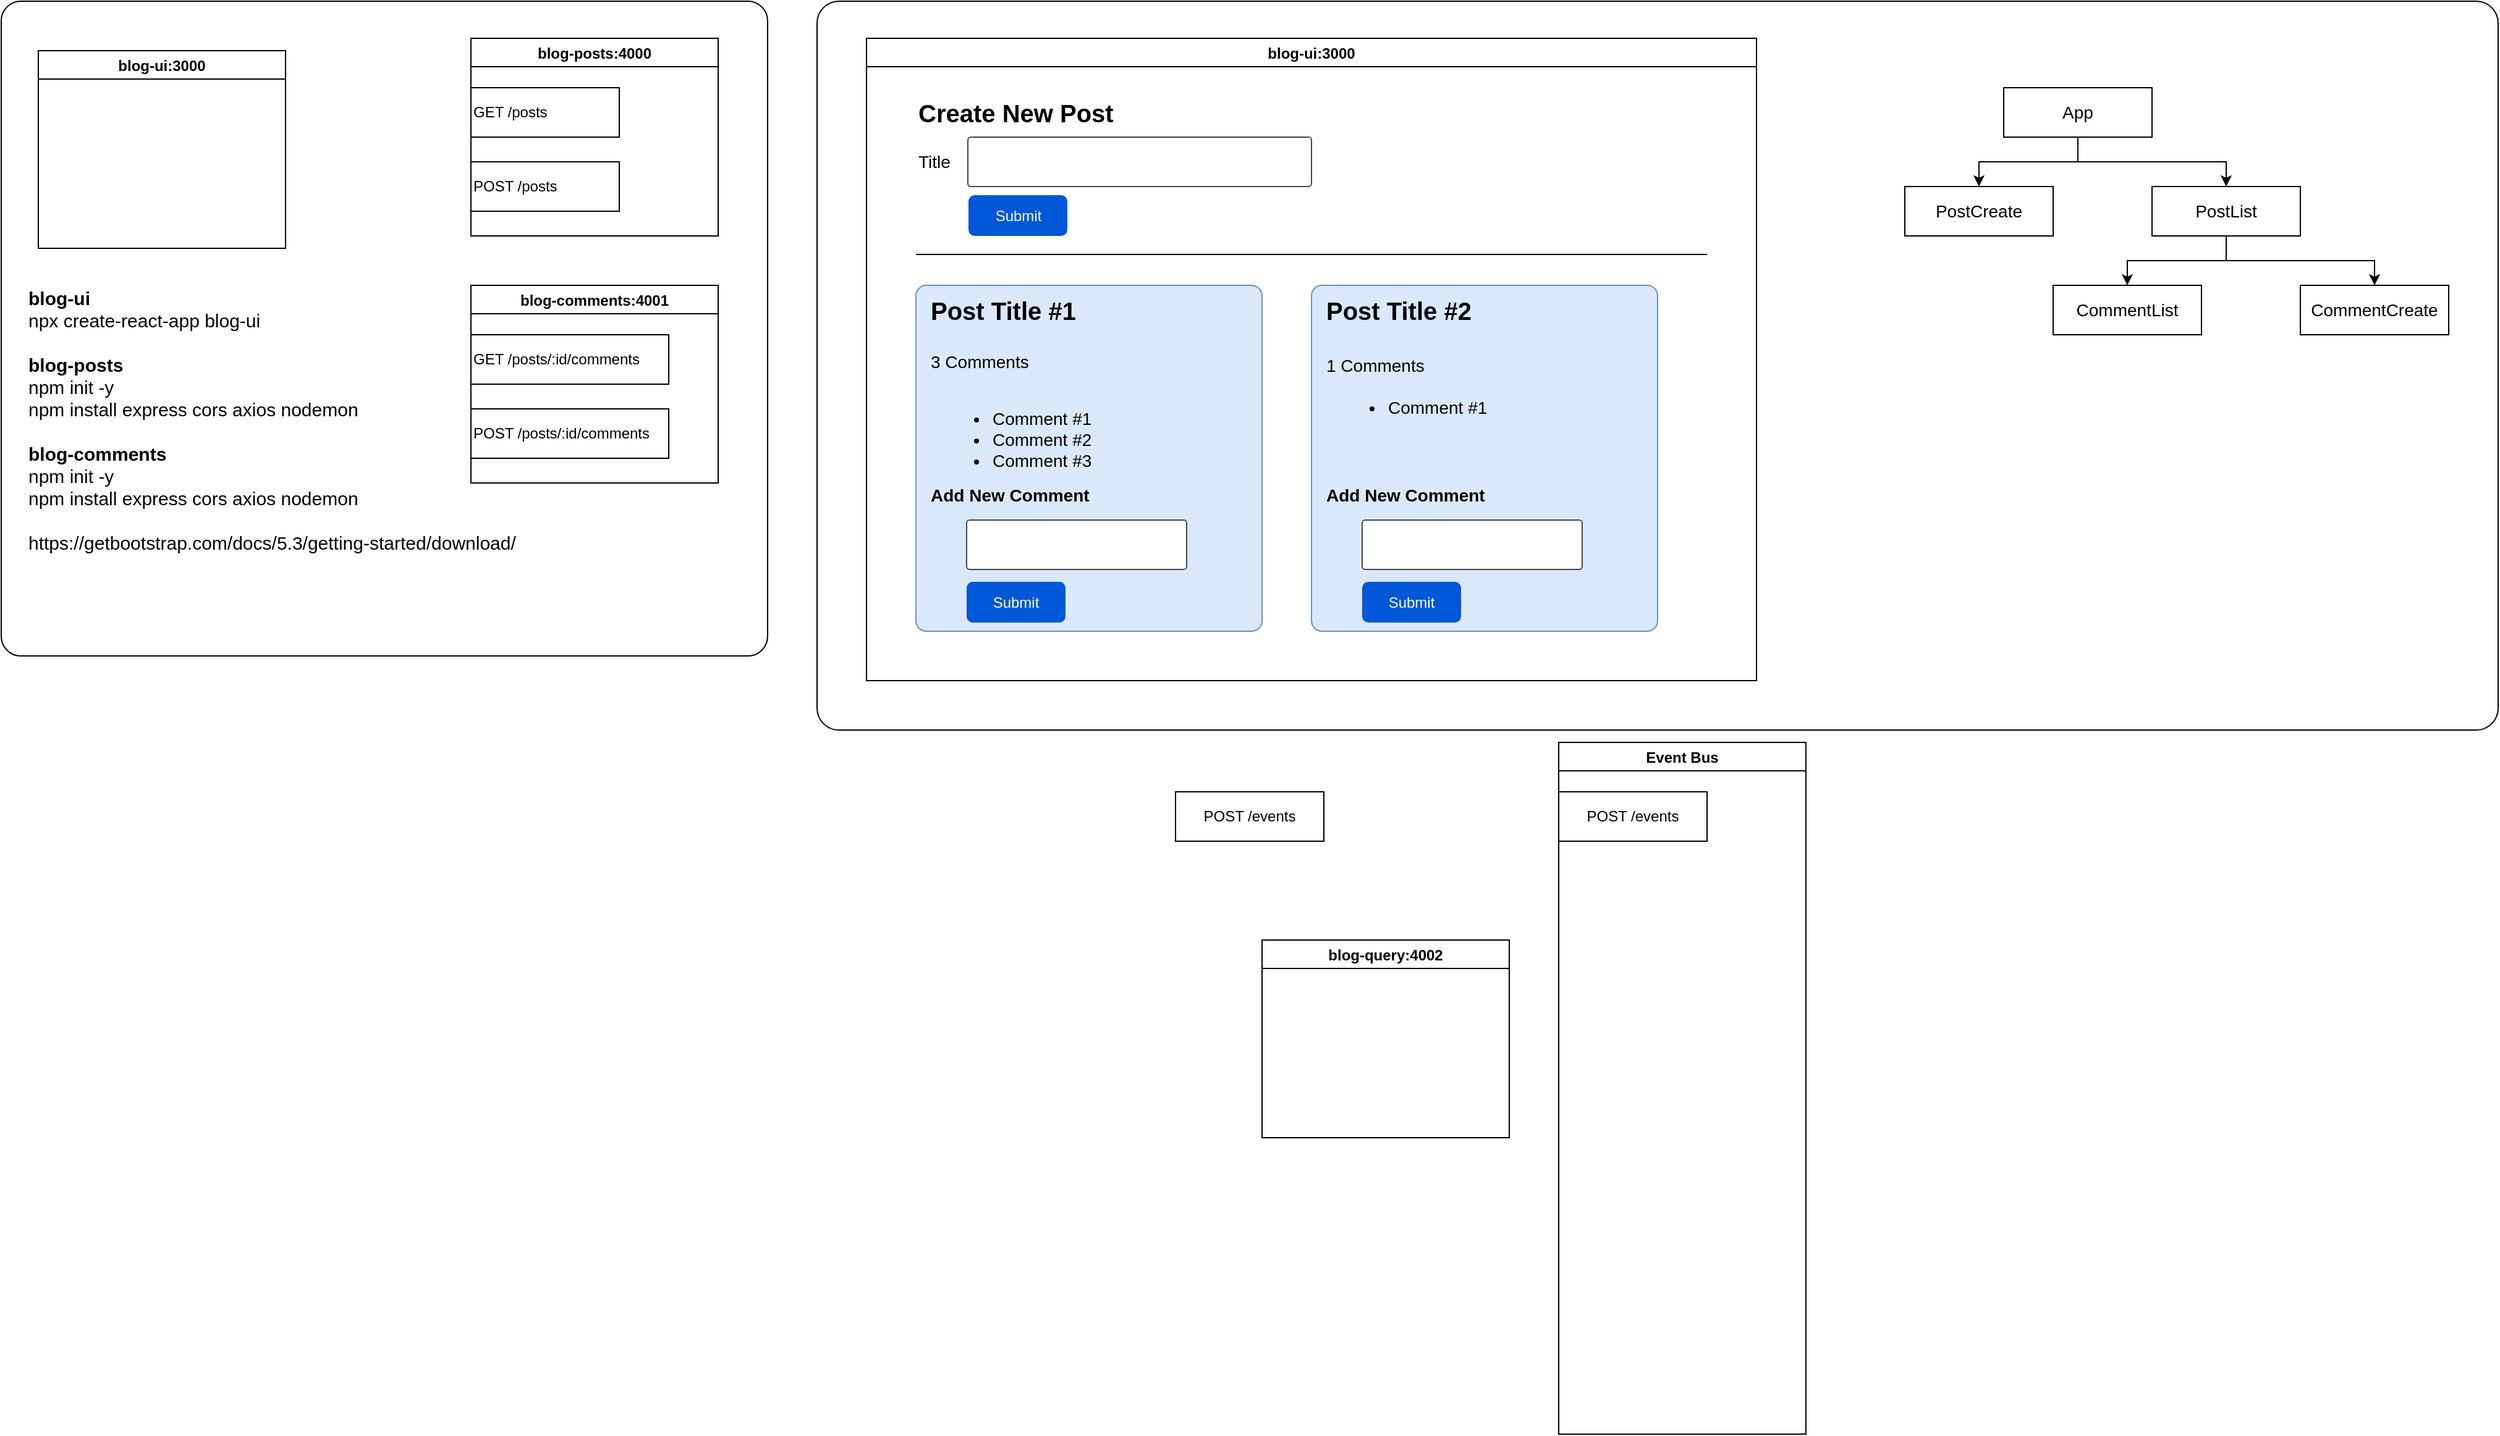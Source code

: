 <mxfile version="21.0.7" type="github">
  <diagram name="Page-1" id="yOXbzh053lruvElYXrSi">
    <mxGraphModel dx="1647" dy="859" grid="1" gridSize="10" guides="1" tooltips="1" connect="1" arrows="1" fold="1" page="1" pageScale="1" pageWidth="1700" pageHeight="1100" background="none" math="0" shadow="0">
      <root>
        <mxCell id="0" />
        <mxCell id="1" parent="0" />
        <mxCell id="e9mfs8pT30DRgP21pryx-2" value="" style="rounded=1;whiteSpace=wrap;html=1;arcSize=3;gradientColor=default;fillColor=none;" vertex="1" parent="1">
          <mxGeometry x="20" y="10" width="620" height="530" as="geometry" />
        </mxCell>
        <mxCell id="tkYp2Oz7mFS3xexXwNvz-5" value="blog-posts:4000" style="swimlane;" parent="1" vertex="1">
          <mxGeometry x="400" y="40" width="200" height="160" as="geometry">
            <mxRectangle x="510" y="230" width="100" height="30" as="alternateBounds" />
          </mxGeometry>
        </mxCell>
        <mxCell id="tkYp2Oz7mFS3xexXwNvz-17" value="GET /posts" style="rounded=0;whiteSpace=wrap;html=1;align=left;" parent="tkYp2Oz7mFS3xexXwNvz-5" vertex="1">
          <mxGeometry y="40" width="120" height="40" as="geometry" />
        </mxCell>
        <mxCell id="tkYp2Oz7mFS3xexXwNvz-18" value="POST /posts" style="rounded=0;whiteSpace=wrap;html=1;align=left;" parent="tkYp2Oz7mFS3xexXwNvz-5" vertex="1">
          <mxGeometry y="100" width="120" height="40" as="geometry" />
        </mxCell>
        <mxCell id="tkYp2Oz7mFS3xexXwNvz-8" value="blog-comments:4001" style="swimlane;" parent="1" vertex="1">
          <mxGeometry x="400" y="240" width="200" height="160" as="geometry">
            <mxRectangle x="510" y="230" width="100" height="30" as="alternateBounds" />
          </mxGeometry>
        </mxCell>
        <mxCell id="tkYp2Oz7mFS3xexXwNvz-10" value="blog-query:4002" style="swimlane;" parent="1" vertex="1">
          <mxGeometry x="1040" y="770" width="200" height="160" as="geometry">
            <mxRectangle x="510" y="230" width="100" height="30" as="alternateBounds" />
          </mxGeometry>
        </mxCell>
        <mxCell id="tkYp2Oz7mFS3xexXwNvz-13" value="Event Bus" style="swimlane;" parent="1" vertex="1">
          <mxGeometry x="1280" y="610" width="200" height="560" as="geometry">
            <mxRectangle x="510" y="230" width="100" height="30" as="alternateBounds" />
          </mxGeometry>
        </mxCell>
        <mxCell id="tkYp2Oz7mFS3xexXwNvz-15" value="POST /events" style="rounded=0;whiteSpace=wrap;html=1;" parent="tkYp2Oz7mFS3xexXwNvz-13" vertex="1">
          <mxGeometry y="40" width="120" height="40" as="geometry" />
        </mxCell>
        <mxCell id="tkYp2Oz7mFS3xexXwNvz-16" value="POST /events" style="rounded=0;whiteSpace=wrap;html=1;" parent="1" vertex="1">
          <mxGeometry x="970" y="650" width="120" height="40" as="geometry" />
        </mxCell>
        <mxCell id="tkYp2Oz7mFS3xexXwNvz-19" value="blog-ui:3000" style="swimlane;startSize=23;" parent="1" vertex="1">
          <mxGeometry x="720" y="40" width="720" height="520" as="geometry">
            <mxRectangle x="510" y="230" width="100" height="30" as="alternateBounds" />
          </mxGeometry>
        </mxCell>
        <mxCell id="tkYp2Oz7mFS3xexXwNvz-22" value="&lt;b style=&quot;font-size: 15px;&quot;&gt;blog-ui&lt;/b&gt;&lt;br style=&quot;font-size: 15px;&quot;&gt;npx create-react-app blog-ui&lt;br style=&quot;font-size: 15px;&quot;&gt;&lt;br style=&quot;font-size: 15px;&quot;&gt;&lt;b&gt;blog-posts&lt;/b&gt;&lt;br style=&quot;font-size: 15px;&quot;&gt;npm init -y&lt;br style=&quot;font-size: 15px;&quot;&gt;npm install express cors axios nodemon&lt;br style=&quot;font-size: 15px;&quot;&gt;&lt;br&gt;&lt;b&gt;blog-comments&lt;/b&gt;&lt;br&gt;npm init -y&lt;br&gt;npm install express cors axios nodemon&lt;br&gt;&lt;br&gt;https://getbootstrap.com/docs/5.3/getting-started/download/" style="text;html=1;align=left;verticalAlign=top;resizable=0;points=[];autosize=1;strokeColor=none;fillColor=none;fontSize=15;" parent="1" vertex="1">
          <mxGeometry x="40" y="235" width="420" height="230" as="geometry" />
        </mxCell>
        <mxCell id="e9mfs8pT30DRgP21pryx-3" value="GET /posts/:id/comments" style="rounded=0;whiteSpace=wrap;html=1;align=left;" vertex="1" parent="1">
          <mxGeometry x="400" y="280" width="160" height="40" as="geometry" />
        </mxCell>
        <mxCell id="e9mfs8pT30DRgP21pryx-4" value="POST /posts/:id/comments" style="rounded=0;whiteSpace=wrap;html=1;align=left;" vertex="1" parent="1">
          <mxGeometry x="400" y="340" width="160" height="40" as="geometry" />
        </mxCell>
        <mxCell id="e9mfs8pT30DRgP21pryx-7" value="blog-ui:3000" style="swimlane;startSize=23;" vertex="1" parent="1">
          <mxGeometry x="50" y="50" width="200" height="160" as="geometry">
            <mxRectangle x="510" y="230" width="100" height="30" as="alternateBounds" />
          </mxGeometry>
        </mxCell>
        <mxCell id="e9mfs8pT30DRgP21pryx-8" value="Create New Post" style="text;html=1;strokeColor=none;fillColor=none;align=left;verticalAlign=middle;whiteSpace=wrap;rounded=0;fontStyle=1;fontSize=20;" vertex="1" parent="1">
          <mxGeometry x="760" y="80" width="240" height="40" as="geometry" />
        </mxCell>
        <mxCell id="e9mfs8pT30DRgP21pryx-9" value="Title" style="text;html=1;strokeColor=none;fillColor=none;align=left;verticalAlign=middle;whiteSpace=wrap;rounded=0;fontSize=14;" vertex="1" parent="1">
          <mxGeometry x="760" y="125" width="60" height="30" as="geometry" />
        </mxCell>
        <mxCell id="e9mfs8pT30DRgP21pryx-10" value="" style="strokeWidth=1;html=1;shadow=0;dashed=0;shape=mxgraph.ios.iTextInput;strokeColor=#444444;buttonText=;fontSize=8;whiteSpace=wrap;align=left;" vertex="1" parent="1">
          <mxGeometry x="802" y="120" width="278" height="40" as="geometry" />
        </mxCell>
        <mxCell id="e9mfs8pT30DRgP21pryx-11" value="Submit" style="rounded=1;fillColor=#0057D8;align=center;strokeColor=none;html=1;whiteSpace=wrap;fontColor=#ffffff;fontSize=12;sketch=0;" vertex="1" parent="1">
          <mxGeometry x="802.5" y="167" width="80" height="33" as="geometry" />
        </mxCell>
        <mxCell id="e9mfs8pT30DRgP21pryx-14" value="" style="line;strokeWidth=1;rotatable=0;dashed=0;labelPosition=right;align=left;verticalAlign=middle;spacingTop=0;spacingLeft=6;points=[];portConstraint=eastwest;" vertex="1" parent="1">
          <mxGeometry x="760" y="210" width="640" height="10" as="geometry" />
        </mxCell>
        <mxCell id="e9mfs8pT30DRgP21pryx-27" value="" style="group" vertex="1" connectable="0" parent="1">
          <mxGeometry x="1080" y="240" width="300" height="280" as="geometry" />
        </mxCell>
        <mxCell id="e9mfs8pT30DRgP21pryx-28" value="" style="whiteSpace=wrap;html=1;aspect=fixed;labelBackgroundColor=#6666FF;noLabel=1;fillColor=#dae8fc;strokeColor=#6c8ebf;rounded=1;arcSize=3;" vertex="1" parent="e9mfs8pT30DRgP21pryx-27">
          <mxGeometry width="280" height="280" as="geometry" />
        </mxCell>
        <mxCell id="e9mfs8pT30DRgP21pryx-29" value="Post Title #2" style="text;html=1;strokeColor=none;fillColor=none;align=left;verticalAlign=middle;whiteSpace=wrap;rounded=0;fontStyle=1;fontSize=20;" vertex="1" parent="e9mfs8pT30DRgP21pryx-27">
          <mxGeometry x="10" width="210" height="40" as="geometry" />
        </mxCell>
        <mxCell id="e9mfs8pT30DRgP21pryx-30" value="1 Comments" style="text;html=1;strokeColor=none;fillColor=none;align=left;verticalAlign=middle;whiteSpace=wrap;rounded=0;fontSize=14;" vertex="1" parent="e9mfs8pT30DRgP21pryx-27">
          <mxGeometry x="10" y="50" width="90" height="30" as="geometry" />
        </mxCell>
        <mxCell id="e9mfs8pT30DRgP21pryx-31" value="&lt;ul style=&quot;font-size: 14px;&quot;&gt;&lt;li style=&quot;font-size: 14px;&quot;&gt;Comment #1&lt;br&gt;&lt;/li&gt;&lt;/ul&gt;" style="text;strokeColor=none;fillColor=none;html=1;whiteSpace=wrap;verticalAlign=top;overflow=hidden;fontSize=14;" vertex="1" parent="e9mfs8pT30DRgP21pryx-27">
          <mxGeometry x="20" y="70" width="280" height="80" as="geometry" />
        </mxCell>
        <mxCell id="e9mfs8pT30DRgP21pryx-32" value="Add New Comment" style="text;html=1;strokeColor=none;fillColor=none;align=left;verticalAlign=middle;whiteSpace=wrap;rounded=0;fontSize=14;fontStyle=1" vertex="1" parent="e9mfs8pT30DRgP21pryx-27">
          <mxGeometry x="10" y="155" width="160" height="30" as="geometry" />
        </mxCell>
        <mxCell id="e9mfs8pT30DRgP21pryx-33" value="" style="strokeWidth=1;html=1;shadow=0;dashed=0;shape=mxgraph.ios.iTextInput;strokeColor=#444444;buttonText=;fontSize=8;whiteSpace=wrap;align=left;" vertex="1" parent="e9mfs8pT30DRgP21pryx-27">
          <mxGeometry x="41" y="190" width="178" height="40" as="geometry" />
        </mxCell>
        <mxCell id="e9mfs8pT30DRgP21pryx-34" value="Submit" style="rounded=1;fillColor=#0057D8;align=center;strokeColor=none;html=1;whiteSpace=wrap;fontColor=#ffffff;fontSize=12;sketch=0;" vertex="1" parent="e9mfs8pT30DRgP21pryx-27">
          <mxGeometry x="41" y="240" width="80" height="33" as="geometry" />
        </mxCell>
        <mxCell id="e9mfs8pT30DRgP21pryx-15" value="" style="whiteSpace=wrap;html=1;aspect=fixed;labelBackgroundColor=#6666FF;noLabel=1;fillColor=#dae8fc;strokeColor=#6c8ebf;rounded=1;arcSize=3;" vertex="1" parent="1">
          <mxGeometry x="760" y="240" width="280" height="280" as="geometry" />
        </mxCell>
        <mxCell id="e9mfs8pT30DRgP21pryx-16" value="Post Title #1" style="text;html=1;strokeColor=none;fillColor=none;align=left;verticalAlign=middle;whiteSpace=wrap;rounded=0;fontStyle=1;fontSize=20;" vertex="1" parent="1">
          <mxGeometry x="770" y="240" width="210" height="40" as="geometry" />
        </mxCell>
        <mxCell id="e9mfs8pT30DRgP21pryx-17" value="3 Comments" style="text;html=1;strokeColor=none;fillColor=none;align=left;verticalAlign=middle;whiteSpace=wrap;rounded=0;fontSize=14;" vertex="1" parent="1">
          <mxGeometry x="770" y="287" width="90" height="30" as="geometry" />
        </mxCell>
        <mxCell id="e9mfs8pT30DRgP21pryx-22" value="&lt;ul style=&quot;font-size: 14px;&quot;&gt;&lt;li style=&quot;font-size: 14px;&quot;&gt;Comment #1&lt;/li&gt;&lt;li style=&quot;font-size: 14px;&quot;&gt;Comment #2&lt;/li&gt;&lt;li style=&quot;font-size: 14px;&quot;&gt;Comment #3&lt;/li&gt;&lt;/ul&gt;" style="text;strokeColor=none;fillColor=none;html=1;whiteSpace=wrap;verticalAlign=top;overflow=hidden;fontSize=14;" vertex="1" parent="1">
          <mxGeometry x="780" y="319" width="280" height="80" as="geometry" />
        </mxCell>
        <mxCell id="e9mfs8pT30DRgP21pryx-23" value="Add New Comment" style="text;html=1;strokeColor=none;fillColor=none;align=left;verticalAlign=middle;whiteSpace=wrap;rounded=0;fontSize=14;fontStyle=1" vertex="1" parent="1">
          <mxGeometry x="770" y="395" width="160" height="30" as="geometry" />
        </mxCell>
        <mxCell id="e9mfs8pT30DRgP21pryx-24" value="" style="strokeWidth=1;html=1;shadow=0;dashed=0;shape=mxgraph.ios.iTextInput;strokeColor=#444444;buttonText=;fontSize=8;whiteSpace=wrap;align=left;" vertex="1" parent="1">
          <mxGeometry x="801" y="430" width="178" height="40" as="geometry" />
        </mxCell>
        <mxCell id="e9mfs8pT30DRgP21pryx-25" value="Submit" style="rounded=1;fillColor=#0057D8;align=center;strokeColor=none;html=1;whiteSpace=wrap;fontColor=#ffffff;fontSize=12;sketch=0;" vertex="1" parent="1">
          <mxGeometry x="801" y="480" width="80" height="33" as="geometry" />
        </mxCell>
        <mxCell id="e9mfs8pT30DRgP21pryx-37" style="edgeStyle=orthogonalEdgeStyle;rounded=0;orthogonalLoop=1;jettySize=auto;html=1;entryX=0.5;entryY=0;entryDx=0;entryDy=0;fontSize=14;" edge="1" parent="1" source="e9mfs8pT30DRgP21pryx-35" target="e9mfs8pT30DRgP21pryx-36">
          <mxGeometry relative="1" as="geometry" />
        </mxCell>
        <mxCell id="e9mfs8pT30DRgP21pryx-39" style="edgeStyle=orthogonalEdgeStyle;rounded=0;orthogonalLoop=1;jettySize=auto;html=1;entryX=0.5;entryY=0;entryDx=0;entryDy=0;fontSize=14;" edge="1" parent="1" source="e9mfs8pT30DRgP21pryx-35" target="e9mfs8pT30DRgP21pryx-38">
          <mxGeometry relative="1" as="geometry" />
        </mxCell>
        <mxCell id="e9mfs8pT30DRgP21pryx-35" value="App" style="rounded=0;whiteSpace=wrap;html=1;fontSize=14;" vertex="1" parent="1">
          <mxGeometry x="1640" y="80" width="120" height="40" as="geometry" />
        </mxCell>
        <mxCell id="e9mfs8pT30DRgP21pryx-36" value="PostCreate" style="rounded=0;whiteSpace=wrap;html=1;fontSize=14;" vertex="1" parent="1">
          <mxGeometry x="1560" y="160" width="120" height="40" as="geometry" />
        </mxCell>
        <mxCell id="e9mfs8pT30DRgP21pryx-44" style="edgeStyle=orthogonalEdgeStyle;rounded=0;orthogonalLoop=1;jettySize=auto;html=1;entryX=0.5;entryY=0;entryDx=0;entryDy=0;" edge="1" parent="1" source="e9mfs8pT30DRgP21pryx-38" target="e9mfs8pT30DRgP21pryx-43">
          <mxGeometry relative="1" as="geometry" />
        </mxCell>
        <mxCell id="e9mfs8pT30DRgP21pryx-46" style="edgeStyle=orthogonalEdgeStyle;rounded=0;orthogonalLoop=1;jettySize=auto;html=1;entryX=0.5;entryY=0;entryDx=0;entryDy=0;" edge="1" parent="1" source="e9mfs8pT30DRgP21pryx-38" target="e9mfs8pT30DRgP21pryx-45">
          <mxGeometry relative="1" as="geometry" />
        </mxCell>
        <mxCell id="e9mfs8pT30DRgP21pryx-38" value="PostList" style="rounded=0;whiteSpace=wrap;html=1;fontSize=14;" vertex="1" parent="1">
          <mxGeometry x="1760" y="160" width="120" height="40" as="geometry" />
        </mxCell>
        <mxCell id="e9mfs8pT30DRgP21pryx-43" value="CommentList" style="rounded=0;whiteSpace=wrap;html=1;fontSize=14;" vertex="1" parent="1">
          <mxGeometry x="1680" y="240" width="120" height="40" as="geometry" />
        </mxCell>
        <mxCell id="e9mfs8pT30DRgP21pryx-45" value="CommentCreate" style="rounded=0;whiteSpace=wrap;html=1;fontSize=14;" vertex="1" parent="1">
          <mxGeometry x="1880" y="240" width="120" height="40" as="geometry" />
        </mxCell>
        <mxCell id="e9mfs8pT30DRgP21pryx-47" value="" style="rounded=1;whiteSpace=wrap;html=1;arcSize=3;gradientColor=default;fillColor=none;" vertex="1" parent="1">
          <mxGeometry x="680" y="10" width="1360" height="590" as="geometry" />
        </mxCell>
      </root>
    </mxGraphModel>
  </diagram>
</mxfile>
